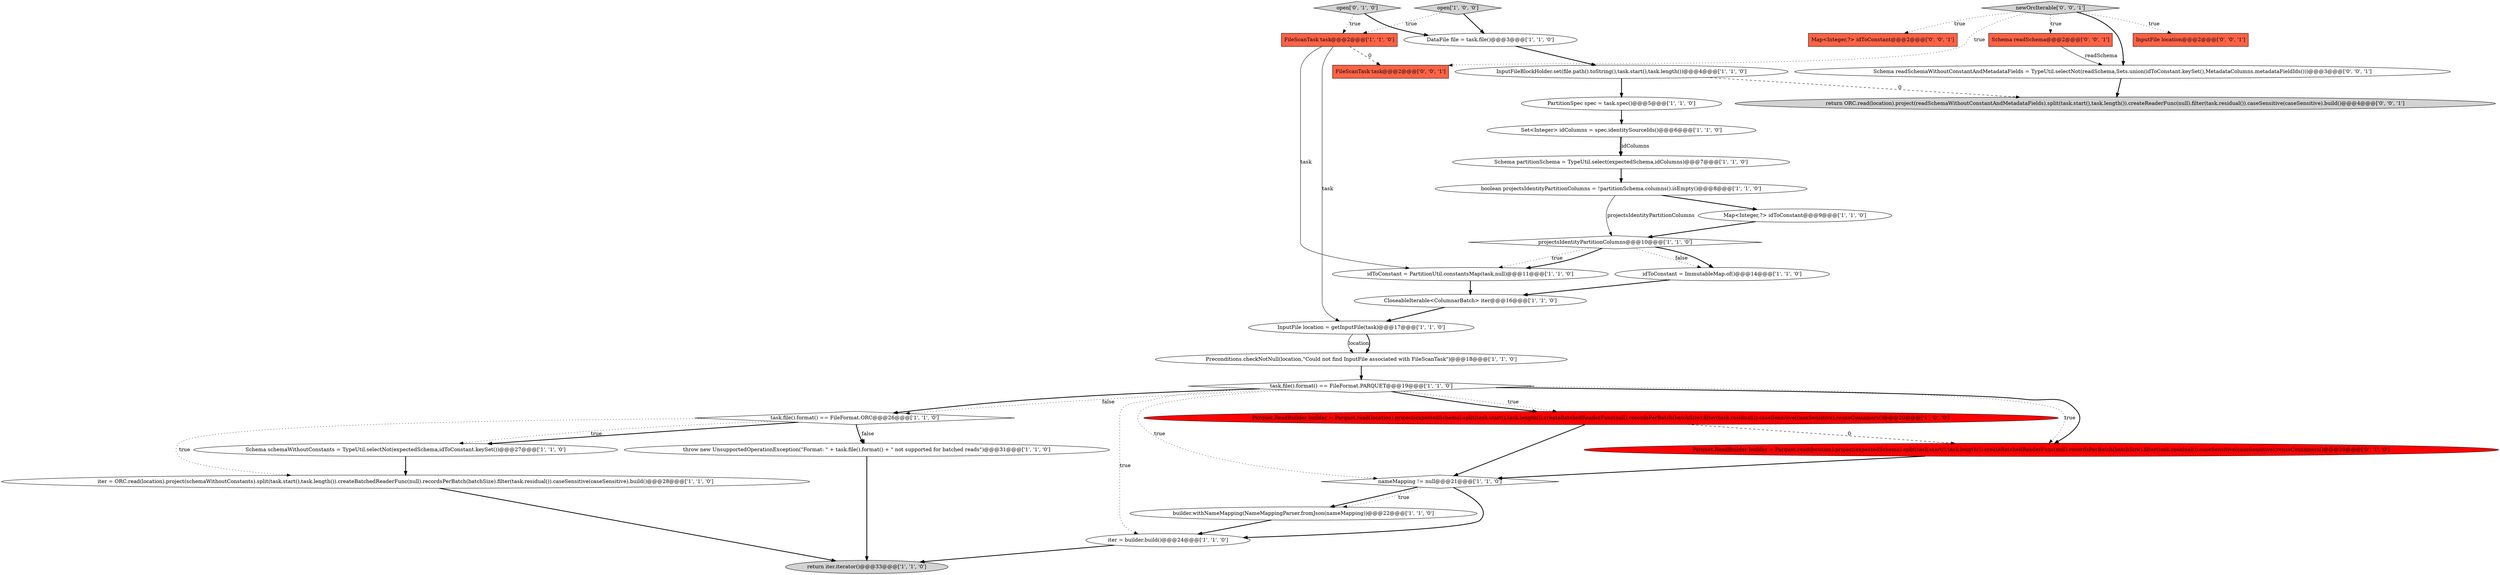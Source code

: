digraph {
23 [style = filled, label = "iter = ORC.read(location).project(schemaWithoutConstants).split(task.start(),task.length()).createBatchedReaderFunc(null).recordsPerBatch(batchSize).filter(task.residual()).caseSensitive(caseSensitive).build()@@@28@@@['1', '1', '0']", fillcolor = white, shape = ellipse image = "AAA0AAABBB1BBB"];
25 [style = filled, label = "open['0', '1', '0']", fillcolor = lightgray, shape = diamond image = "AAA0AAABBB2BBB"];
5 [style = filled, label = "throw new UnsupportedOperationException(\"Format: \" + task.file().format() + \" not supported for batched reads\")@@@31@@@['1', '1', '0']", fillcolor = white, shape = ellipse image = "AAA0AAABBB1BBB"];
13 [style = filled, label = "task.file().format() == FileFormat.PARQUET@@@19@@@['1', '1', '0']", fillcolor = white, shape = diamond image = "AAA0AAABBB1BBB"];
19 [style = filled, label = "return iter.iterator()@@@33@@@['1', '1', '0']", fillcolor = lightgray, shape = ellipse image = "AAA0AAABBB1BBB"];
32 [style = filled, label = "Schema readSchemaWithoutConstantAndMetadataFields = TypeUtil.selectNot(readSchema,Sets.union(idToConstant.keySet(),MetadataColumns.metadataFieldIds()))@@@3@@@['0', '0', '1']", fillcolor = white, shape = ellipse image = "AAA0AAABBB3BBB"];
21 [style = filled, label = "idToConstant = ImmutableMap.of()@@@14@@@['1', '1', '0']", fillcolor = white, shape = ellipse image = "AAA0AAABBB1BBB"];
14 [style = filled, label = "projectsIdentityPartitionColumns@@@10@@@['1', '1', '0']", fillcolor = white, shape = diamond image = "AAA0AAABBB1BBB"];
31 [style = filled, label = "Schema readSchema@@@2@@@['0', '0', '1']", fillcolor = tomato, shape = box image = "AAA0AAABBB3BBB"];
18 [style = filled, label = "builder.withNameMapping(NameMappingParser.fromJson(nameMapping))@@@22@@@['1', '1', '0']", fillcolor = white, shape = ellipse image = "AAA0AAABBB1BBB"];
3 [style = filled, label = "Schema partitionSchema = TypeUtil.select(expectedSchema,idColumns)@@@7@@@['1', '1', '0']", fillcolor = white, shape = ellipse image = "AAA0AAABBB1BBB"];
0 [style = filled, label = "Set<Integer> idColumns = spec.identitySourceIds()@@@6@@@['1', '1', '0']", fillcolor = white, shape = ellipse image = "AAA0AAABBB1BBB"];
1 [style = filled, label = "boolean projectsIdentityPartitionColumns = !partitionSchema.columns().isEmpty()@@@8@@@['1', '1', '0']", fillcolor = white, shape = ellipse image = "AAA0AAABBB1BBB"];
27 [style = filled, label = "newOrcIterable['0', '0', '1']", fillcolor = lightgray, shape = diamond image = "AAA0AAABBB3BBB"];
10 [style = filled, label = "open['1', '0', '0']", fillcolor = lightgray, shape = diamond image = "AAA0AAABBB1BBB"];
22 [style = filled, label = "Schema schemaWithoutConstants = TypeUtil.selectNot(expectedSchema,idToConstant.keySet())@@@27@@@['1', '1', '0']", fillcolor = white, shape = ellipse image = "AAA0AAABBB1BBB"];
24 [style = filled, label = "InputFile location = getInputFile(task)@@@17@@@['1', '1', '0']", fillcolor = white, shape = ellipse image = "AAA0AAABBB1BBB"];
30 [style = filled, label = "return ORC.read(location).project(readSchemaWithoutConstantAndMetadataFields).split(task.start(),task.length()).createReaderFunc(null).filter(task.residual()).caseSensitive(caseSensitive).build()@@@4@@@['0', '0', '1']", fillcolor = lightgray, shape = ellipse image = "AAA0AAABBB3BBB"];
6 [style = filled, label = "Preconditions.checkNotNull(location,\"Could not find InputFile associated with FileScanTask\")@@@18@@@['1', '1', '0']", fillcolor = white, shape = ellipse image = "AAA0AAABBB1BBB"];
11 [style = filled, label = "Parquet.ReadBuilder builder = Parquet.read(location).project(expectedSchema).split(task.start(),task.length()).createBatchedReaderFunc(null).recordsPerBatch(batchSize).filter(task.residual()).caseSensitive(caseSensitive).reuseContainers()@@@20@@@['1', '0', '0']", fillcolor = red, shape = ellipse image = "AAA1AAABBB1BBB"];
17 [style = filled, label = "Map<Integer,?> idToConstant@@@9@@@['1', '1', '0']", fillcolor = white, shape = ellipse image = "AAA0AAABBB1BBB"];
9 [style = filled, label = "nameMapping != null@@@21@@@['1', '1', '0']", fillcolor = white, shape = diamond image = "AAA0AAABBB1BBB"];
15 [style = filled, label = "PartitionSpec spec = task.spec()@@@5@@@['1', '1', '0']", fillcolor = white, shape = ellipse image = "AAA0AAABBB1BBB"];
20 [style = filled, label = "idToConstant = PartitionUtil.constantsMap(task,null)@@@11@@@['1', '1', '0']", fillcolor = white, shape = ellipse image = "AAA0AAABBB1BBB"];
29 [style = filled, label = "InputFile location@@@2@@@['0', '0', '1']", fillcolor = tomato, shape = box image = "AAA0AAABBB3BBB"];
28 [style = filled, label = "Map<Integer,?> idToConstant@@@2@@@['0', '0', '1']", fillcolor = tomato, shape = box image = "AAA0AAABBB3BBB"];
8 [style = filled, label = "iter = builder.build()@@@24@@@['1', '1', '0']", fillcolor = white, shape = ellipse image = "AAA0AAABBB1BBB"];
12 [style = filled, label = "InputFileBlockHolder.set(file.path().toString(),task.start(),task.length())@@@4@@@['1', '1', '0']", fillcolor = white, shape = ellipse image = "AAA0AAABBB1BBB"];
16 [style = filled, label = "DataFile file = task.file()@@@3@@@['1', '1', '0']", fillcolor = white, shape = ellipse image = "AAA0AAABBB1BBB"];
4 [style = filled, label = "CloseableIterable<ColumnarBatch> iter@@@16@@@['1', '1', '0']", fillcolor = white, shape = ellipse image = "AAA0AAABBB1BBB"];
7 [style = filled, label = "task.file().format() == FileFormat.ORC@@@26@@@['1', '1', '0']", fillcolor = white, shape = diamond image = "AAA0AAABBB1BBB"];
26 [style = filled, label = "Parquet.ReadBuilder builder = Parquet.read(location).project(expectedSchema).split(task.start(),task.length()).createBatchedReaderFunc(null).recordsPerBatch(batchSize).filter(task.residual()).caseSensitive(caseSensitive).reuseContainers()@@@20@@@['0', '1', '0']", fillcolor = red, shape = ellipse image = "AAA1AAABBB2BBB"];
2 [style = filled, label = "FileScanTask task@@@2@@@['1', '1', '0']", fillcolor = tomato, shape = box image = "AAA0AAABBB1BBB"];
33 [style = filled, label = "FileScanTask task@@@2@@@['0', '0', '1']", fillcolor = tomato, shape = box image = "AAA0AAABBB3BBB"];
0->3 [style = bold, label=""];
2->20 [style = solid, label="task"];
1->14 [style = solid, label="projectsIdentityPartitionColumns"];
27->32 [style = bold, label=""];
4->24 [style = bold, label=""];
3->1 [style = bold, label=""];
0->3 [style = solid, label="idColumns"];
8->19 [style = bold, label=""];
13->26 [style = dotted, label="true"];
27->33 [style = dotted, label="true"];
11->26 [style = dashed, label="0"];
12->15 [style = bold, label=""];
31->32 [style = solid, label="readSchema"];
26->9 [style = bold, label=""];
24->6 [style = solid, label="location"];
12->30 [style = dashed, label="0"];
14->21 [style = dotted, label="false"];
11->9 [style = bold, label=""];
9->8 [style = bold, label=""];
25->16 [style = bold, label=""];
13->11 [style = bold, label=""];
22->23 [style = bold, label=""];
32->30 [style = bold, label=""];
20->4 [style = bold, label=""];
1->17 [style = bold, label=""];
14->20 [style = dotted, label="true"];
5->19 [style = bold, label=""];
27->28 [style = dotted, label="true"];
7->22 [style = bold, label=""];
7->5 [style = bold, label=""];
2->24 [style = solid, label="task"];
9->18 [style = bold, label=""];
7->23 [style = dotted, label="true"];
10->16 [style = bold, label=""];
10->2 [style = dotted, label="true"];
17->14 [style = bold, label=""];
13->26 [style = bold, label=""];
13->7 [style = bold, label=""];
13->8 [style = dotted, label="true"];
27->29 [style = dotted, label="true"];
6->13 [style = bold, label=""];
15->0 [style = bold, label=""];
23->19 [style = bold, label=""];
27->31 [style = dotted, label="true"];
9->18 [style = dotted, label="true"];
13->11 [style = dotted, label="true"];
2->33 [style = dashed, label="0"];
18->8 [style = bold, label=""];
7->22 [style = dotted, label="true"];
7->5 [style = dotted, label="false"];
24->6 [style = bold, label=""];
25->2 [style = dotted, label="true"];
16->12 [style = bold, label=""];
14->21 [style = bold, label=""];
13->7 [style = dotted, label="false"];
14->20 [style = bold, label=""];
21->4 [style = bold, label=""];
13->9 [style = dotted, label="true"];
}

